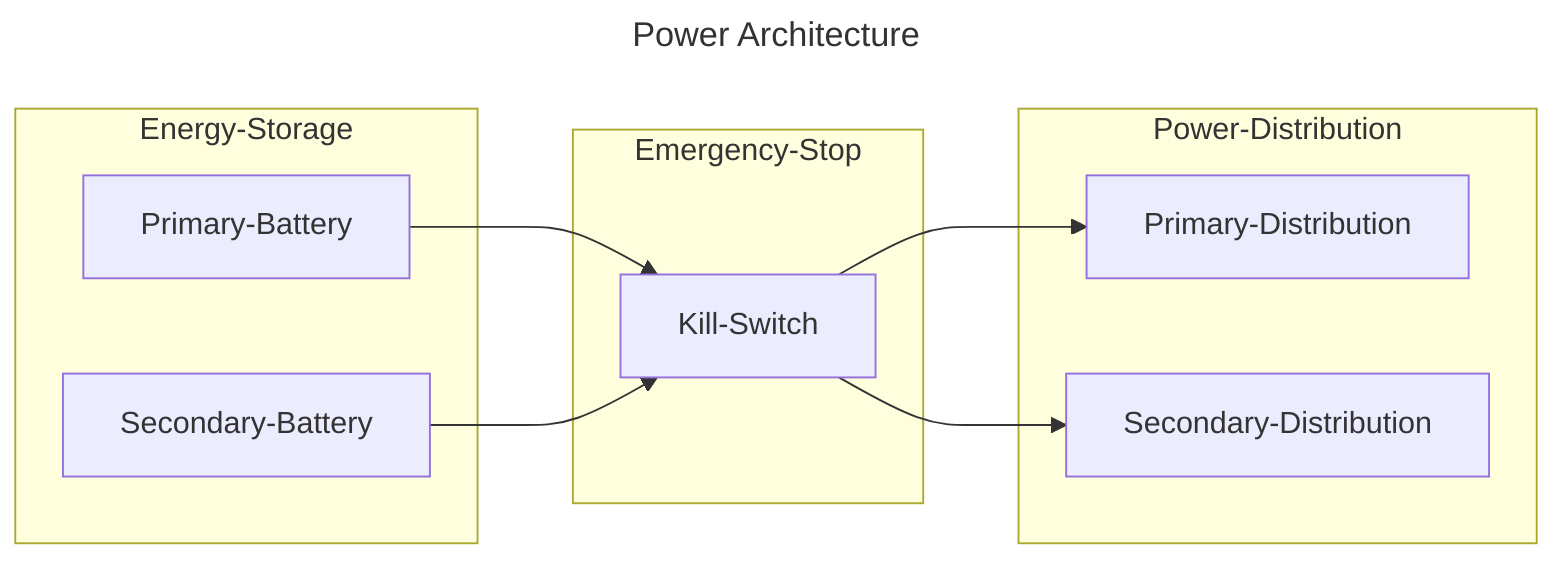 ---
title: "Power Architecture"
---
%% v1.0.0

graph LR

subgraph Energy-Storage
Primary-Battery
Secondary-Battery
end

Primary-Battery & Secondary-Battery --> Kill-Switch
subgraph Emergency-Stop
Kill-Switch
end

Kill-Switch --> Primary-Distribution & Secondary-Distribution
subgraph Power-Distribution
Primary-Distribution
Secondary-Distribution
end